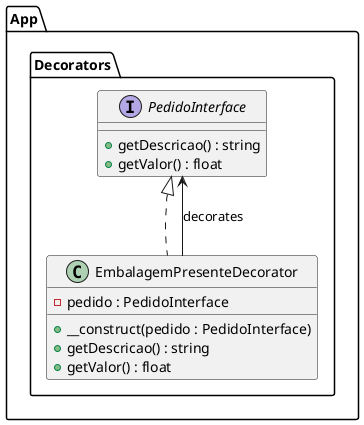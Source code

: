 @startuml
namespace App.Decorators {
    interface PedidoInterface {
        + getDescricao() : string
        + getValor() : float
    }

    class EmbalagemPresenteDecorator implements PedidoInterface {
        - pedido : PedidoInterface
        + __construct(pedido : PedidoInterface)
        + getDescricao() : string
        + getValor() : float
    }

    EmbalagemPresenteDecorator --> PedidoInterface : decorates
}
@enduml